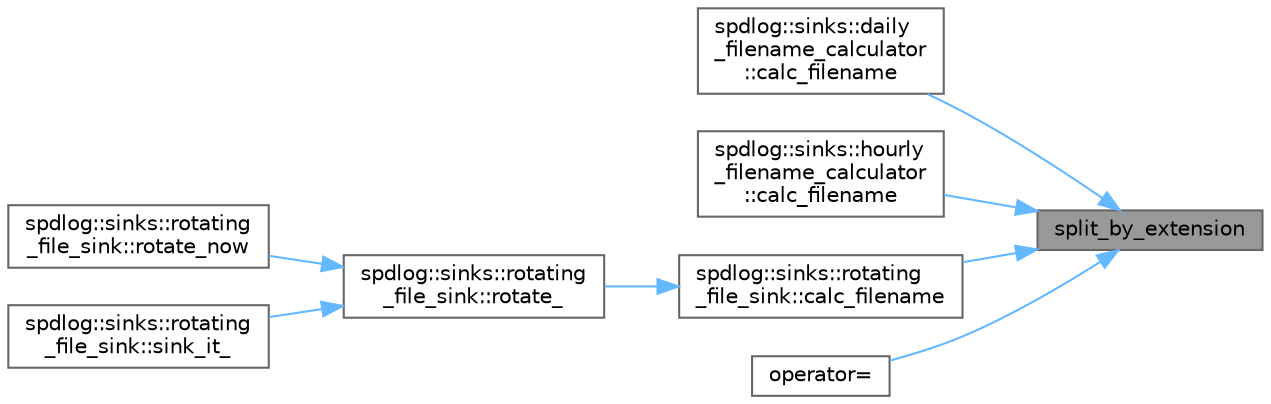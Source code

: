 digraph "split_by_extension"
{
 // LATEX_PDF_SIZE
  bgcolor="transparent";
  edge [fontname=Helvetica,fontsize=10,labelfontname=Helvetica,labelfontsize=10];
  node [fontname=Helvetica,fontsize=10,shape=box,height=0.2,width=0.4];
  rankdir="RL";
  Node1 [id="Node000001",label="split_by_extension",height=0.2,width=0.4,color="gray40", fillcolor="grey60", style="filled", fontcolor="black",tooltip=" "];
  Node1 -> Node2 [id="edge1_Node000001_Node000002",dir="back",color="steelblue1",style="solid",tooltip=" "];
  Node2 [id="Node000002",label="spdlog::sinks::daily\l_filename_calculator\l::calc_filename",height=0.2,width=0.4,color="grey40", fillcolor="white", style="filled",URL="$structspdlog_1_1sinks_1_1daily__filename__calculator.html#ab89e53843c27212f05028001d1a356f2",tooltip=" "];
  Node1 -> Node3 [id="edge2_Node000001_Node000003",dir="back",color="steelblue1",style="solid",tooltip=" "];
  Node3 [id="Node000003",label="spdlog::sinks::hourly\l_filename_calculator\l::calc_filename",height=0.2,width=0.4,color="grey40", fillcolor="white", style="filled",URL="$structspdlog_1_1sinks_1_1hourly__filename__calculator.html#ab89e53843c27212f05028001d1a356f2",tooltip=" "];
  Node1 -> Node4 [id="edge3_Node000001_Node000004",dir="back",color="steelblue1",style="solid",tooltip=" "];
  Node4 [id="Node000004",label="spdlog::sinks::rotating\l_file_sink::calc_filename",height=0.2,width=0.4,color="grey40", fillcolor="white", style="filled",URL="$classspdlog_1_1sinks_1_1rotating__file__sink.html#aea3d5297dc8130b04ce4a1d758d0d9b0",tooltip=" "];
  Node4 -> Node5 [id="edge4_Node000004_Node000005",dir="back",color="steelblue1",style="solid",tooltip=" "];
  Node5 [id="Node000005",label="spdlog::sinks::rotating\l_file_sink::rotate_",height=0.2,width=0.4,color="grey40", fillcolor="white", style="filled",URL="$classspdlog_1_1sinks_1_1rotating__file__sink.html#a5d1a8f6cf62a536e12eefd2721be4d3c",tooltip=" "];
  Node5 -> Node6 [id="edge5_Node000005_Node000006",dir="back",color="steelblue1",style="solid",tooltip=" "];
  Node6 [id="Node000006",label="spdlog::sinks::rotating\l_file_sink::rotate_now",height=0.2,width=0.4,color="grey40", fillcolor="white", style="filled",URL="$classspdlog_1_1sinks_1_1rotating__file__sink.html#ada62630736b50e328238dac62f04a18c",tooltip=" "];
  Node5 -> Node7 [id="edge6_Node000005_Node000007",dir="back",color="steelblue1",style="solid",tooltip=" "];
  Node7 [id="Node000007",label="spdlog::sinks::rotating\l_file_sink::sink_it_",height=0.2,width=0.4,color="grey40", fillcolor="white", style="filled",URL="$classspdlog_1_1sinks_1_1rotating__file__sink.html#a5c89008ad5dc78b230a223af56d1d0e5",tooltip=" "];
  Node1 -> Node8 [id="edge7_Node000001_Node000008",dir="back",color="steelblue1",style="solid",tooltip=" "];
  Node8 [id="Node000008",label="operator=",height=0.2,width=0.4,color="grey40", fillcolor="white", style="filled",URL="$classspdlog_1_1details_1_1file__helper.html#ab8fc86263450fcaa9ab2f63326dc7ae1",tooltip=" "];
}
